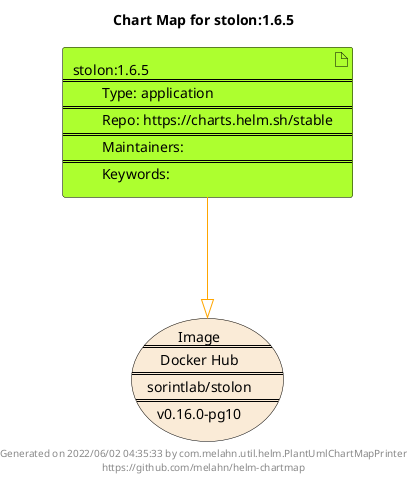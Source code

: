 @startuml
skinparam linetype ortho
skinparam backgroundColor white
skinparam usecaseBorderColor black
skinparam usecaseArrowColor LightSlateGray
skinparam artifactBorderColor black
skinparam artifactArrowColor LightSlateGray

title Chart Map for stolon:1.6.5

'There is one referenced Helm Chart
artifact "stolon:1.6.5\n====\n\tType: application\n====\n\tRepo: https://charts.helm.sh/stable\n====\n\tMaintainers: \n====\n\tKeywords: " as stolon_1_6_5 #GreenYellow

'There is one referenced Docker Image
usecase "Image\n====\nDocker Hub\n====\nsorintlab/stolon\n====\nv0.16.0-pg10" as sorintlab_stolon_v0_16_0_pg10 #AntiqueWhite

'Chart Dependencies
stolon_1_6_5--[#orange]-|>sorintlab_stolon_v0_16_0_pg10

center footer Generated on 2022/06/02 04:35:33 by com.melahn.util.helm.PlantUmlChartMapPrinter\nhttps://github.com/melahn/helm-chartmap
@enduml
